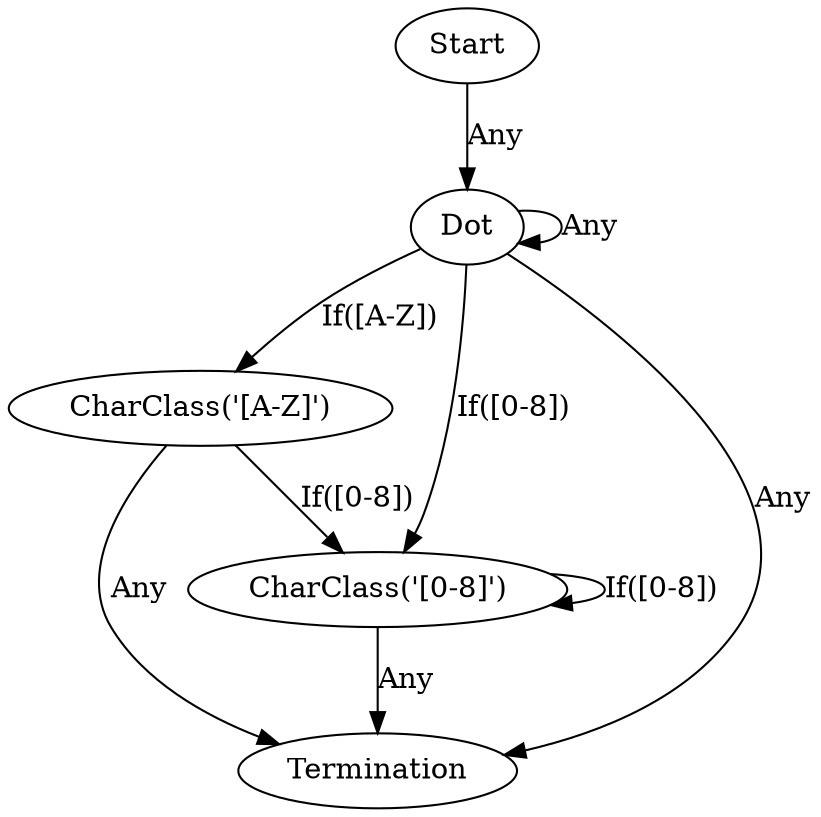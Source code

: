 digraph FSM {
node0 [label="Start"];
node0 -> node1 [label="Any"];
node1 [label="Dot"];
node1 -> node1 [label="Any"];
node1 -> node2 [label="If([A-Z])"];
node1 -> node3 [label="If([0-8])"];
node1 -> node4 [label="Any"];
node2 [label="CharClass('[A-Z]')"];
node2 -> node3 [label="If([0-8])"];
node2 -> node4 [label="Any"];
node3 [label="CharClass('[0-8]')"];
node3 -> node3 [label="If([0-8])"];
node3 -> node4 [label="Any"];
node4 [label="Termination"];
}